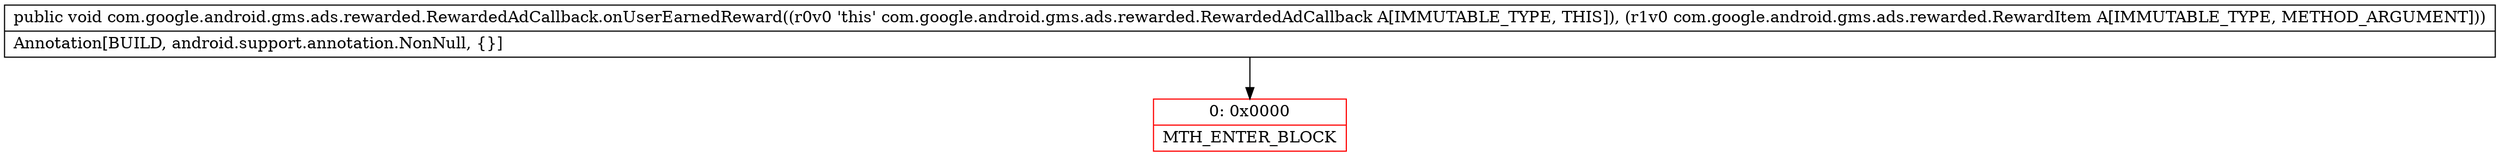 digraph "CFG forcom.google.android.gms.ads.rewarded.RewardedAdCallback.onUserEarnedReward(Lcom\/google\/android\/gms\/ads\/rewarded\/RewardItem;)V" {
subgraph cluster_Region_177934554 {
label = "R(0)";
node [shape=record,color=blue];
}
Node_0 [shape=record,color=red,label="{0\:\ 0x0000|MTH_ENTER_BLOCK\l}"];
MethodNode[shape=record,label="{public void com.google.android.gms.ads.rewarded.RewardedAdCallback.onUserEarnedReward((r0v0 'this' com.google.android.gms.ads.rewarded.RewardedAdCallback A[IMMUTABLE_TYPE, THIS]), (r1v0 com.google.android.gms.ads.rewarded.RewardItem A[IMMUTABLE_TYPE, METHOD_ARGUMENT]))  | Annotation[BUILD, android.support.annotation.NonNull, \{\}]\l}"];
MethodNode -> Node_0;
}

